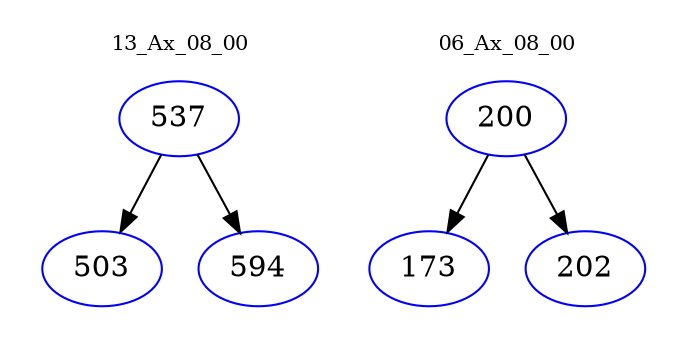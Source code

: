 digraph{
subgraph cluster_0 {
color = white
label = "13_Ax_08_00";
fontsize=10;
T0_537 [label="537", color="blue"]
T0_537 -> T0_503 [color="black"]
T0_503 [label="503", color="blue"]
T0_537 -> T0_594 [color="black"]
T0_594 [label="594", color="blue"]
}
subgraph cluster_1 {
color = white
label = "06_Ax_08_00";
fontsize=10;
T1_200 [label="200", color="blue"]
T1_200 -> T1_173 [color="black"]
T1_173 [label="173", color="blue"]
T1_200 -> T1_202 [color="black"]
T1_202 [label="202", color="blue"]
}
}
